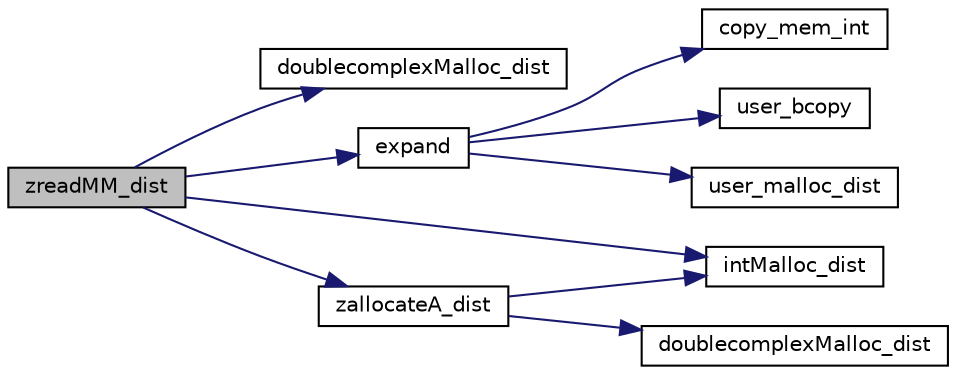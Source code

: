 digraph "zreadMM_dist"
{
 // LATEX_PDF_SIZE
  edge [fontname="Helvetica",fontsize="10",labelfontname="Helvetica",labelfontsize="10"];
  node [fontname="Helvetica",fontsize="10",shape=record];
  rankdir="LR";
  Node1 [label="zreadMM_dist",height=0.2,width=0.4,color="black", fillcolor="grey75", style="filled", fontcolor="black",tooltip=" "];
  Node1 -> Node2 [color="midnightblue",fontsize="10",style="solid",fontname="Helvetica"];
  Node2 [label="doublecomplexMalloc_dist",height=0.2,width=0.4,color="black", fillcolor="white", style="filled",URL="$superlu__zdefs_8h.html#af9c619b6f1f8f20b5bc70551bd10c84a",tooltip=" "];
  Node1 -> Node3 [color="midnightblue",fontsize="10",style="solid",fontname="Helvetica"];
  Node3 [label="expand",height=0.2,width=0.4,color="black", fillcolor="white", style="filled",URL="$memory_8c.html#a213fafd19733ebd74bcf5c9ef89068b6",tooltip=" "];
  Node3 -> Node4 [color="midnightblue",fontsize="10",style="solid",fontname="Helvetica"];
  Node4 [label="copy_mem_int",height=0.2,width=0.4,color="black", fillcolor="white", style="filled",URL="$memory_8c.html#a565ad7ca8a38ee26b057ad6880192ba2",tooltip=" "];
  Node3 -> Node5 [color="midnightblue",fontsize="10",style="solid",fontname="Helvetica"];
  Node5 [label="user_bcopy",height=0.2,width=0.4,color="black", fillcolor="white", style="filled",URL="$memory_8c.html#a54f4f38998738c1ecdfd235c385f5058",tooltip=" "];
  Node3 -> Node6 [color="midnightblue",fontsize="10",style="solid",fontname="Helvetica"];
  Node6 [label="user_malloc_dist",height=0.2,width=0.4,color="black", fillcolor="white", style="filled",URL="$memory_8c.html#a7f88accf6d8ceb239718435e4e7cfb34",tooltip=" "];
  Node1 -> Node7 [color="midnightblue",fontsize="10",style="solid",fontname="Helvetica"];
  Node7 [label="intMalloc_dist",height=0.2,width=0.4,color="black", fillcolor="white", style="filled",URL="$memory_8c.html#a2c2df35072e313373438cccdb98b885c",tooltip=" "];
  Node1 -> Node8 [color="midnightblue",fontsize="10",style="solid",fontname="Helvetica"];
  Node8 [label="zallocateA_dist",height=0.2,width=0.4,color="black", fillcolor="white", style="filled",URL="$superlu__zdefs_8h.html#a9374c0ca73116b3b71227bbd519baa29",tooltip=" "];
  Node8 -> Node9 [color="midnightblue",fontsize="10",style="solid",fontname="Helvetica"];
  Node9 [label="doublecomplexMalloc_dist",height=0.2,width=0.4,color="black", fillcolor="white", style="filled",URL="$zmemory__dist_8c.html#a0d8dade7f16401472982bce82ff8bcdc",tooltip=" "];
  Node8 -> Node7 [color="midnightblue",fontsize="10",style="solid",fontname="Helvetica"];
}
